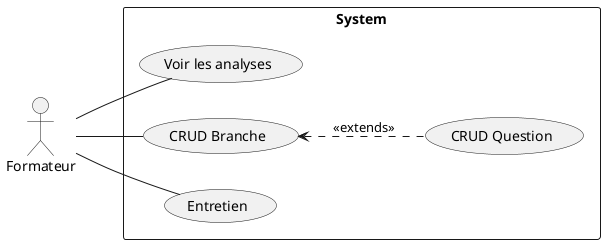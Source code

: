 @startuml Cas_utilisation
left to right direction
actor "Formateur" as fr
rectangle System {
  usecase "Voir les analyses" as UC1
  usecase "CRUD Branche" as UC2
  usecase "CRUD Question" as UC3
  usecase "Entretien" as UC4
}
fr -- UC1
fr -- UC2
UC2 <.. UC3 : <<extends>>
fr -- UC4
@enduml